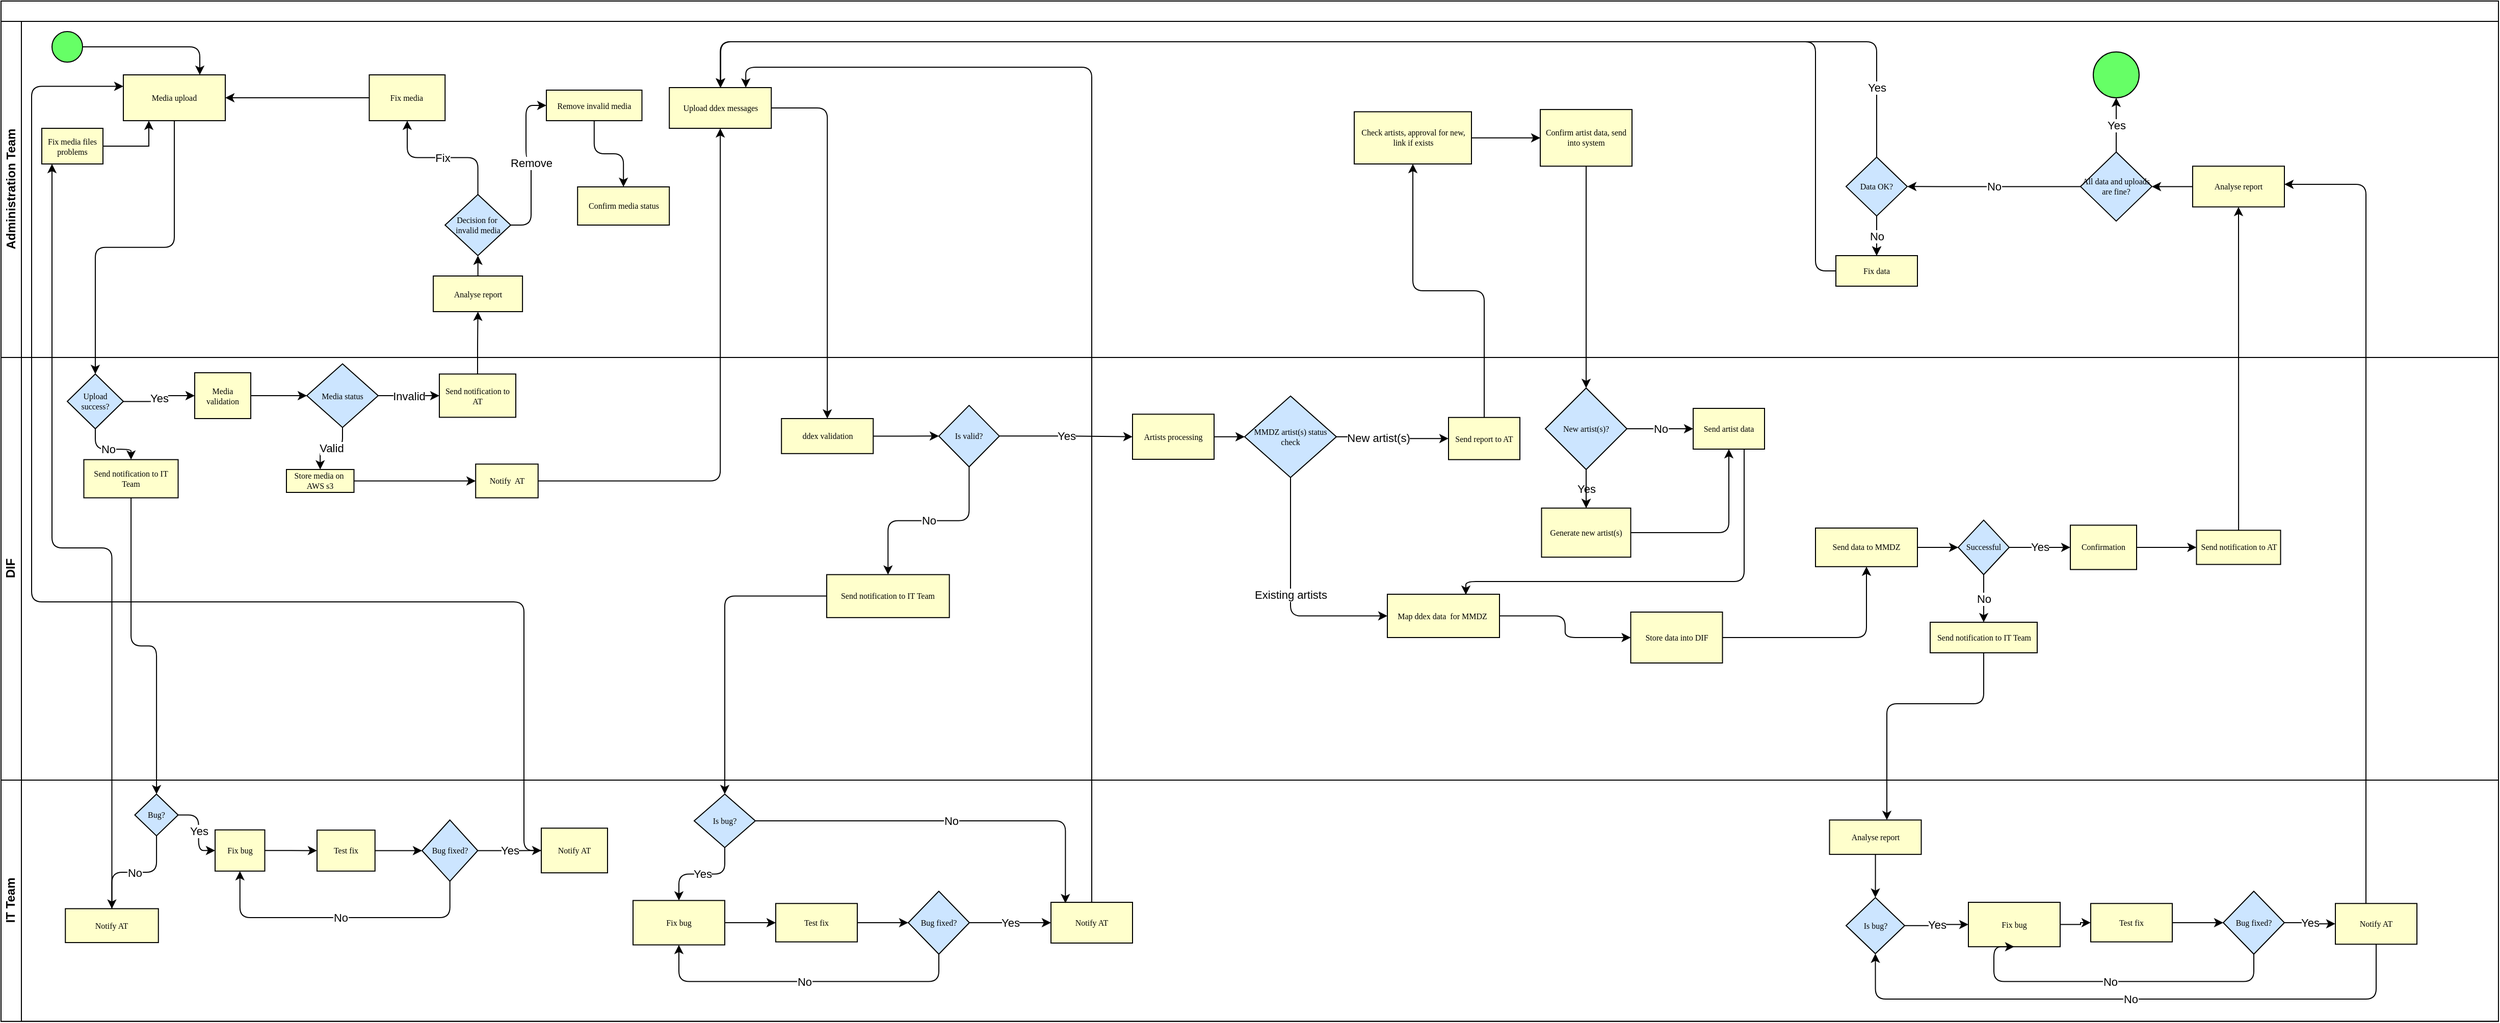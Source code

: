 <mxfile version="16.6.4" type="github">
  <diagram name="Page-1" id="c7488fd3-1785-93aa-aadb-54a6760d102a">
    <mxGraphModel dx="2818" dy="1291" grid="1" gridSize="10" guides="1" tooltips="1" connect="1" arrows="1" fold="1" page="1" pageScale="1" pageWidth="1100" pageHeight="850" background="none" math="0" shadow="0">
      <root>
        <mxCell id="0" />
        <mxCell id="1" parent="0" />
        <mxCell id="2b4e8129b02d487f-1" value="" style="swimlane;html=1;childLayout=stackLayout;horizontal=1;startSize=20;horizontalStack=0;rounded=0;shadow=0;labelBackgroundColor=none;strokeWidth=1;fontFamily=Verdana;fontSize=8;align=center;" parent="1" vertex="1">
          <mxGeometry x="160" y="70" width="2450" height="1001.88" as="geometry" />
        </mxCell>
        <mxCell id="RD1c6bpZKIXP-rnLT6YF-25" value="" style="edgeStyle=orthogonalEdgeStyle;rounded=1;orthogonalLoop=1;jettySize=auto;html=1;fillColor=#FFFFCC;" edge="1" parent="2b4e8129b02d487f-1" source="RD1c6bpZKIXP-rnLT6YF-22" target="RD1c6bpZKIXP-rnLT6YF-24">
          <mxGeometry relative="1" as="geometry" />
        </mxCell>
        <mxCell id="RD1c6bpZKIXP-rnLT6YF-27" value="" style="edgeStyle=orthogonalEdgeStyle;rounded=1;orthogonalLoop=1;jettySize=auto;html=1;fillColor=#FFFFCC;" edge="1" parent="2b4e8129b02d487f-1" source="RD1c6bpZKIXP-rnLT6YF-24" target="RD1c6bpZKIXP-rnLT6YF-26">
          <mxGeometry relative="1" as="geometry" />
        </mxCell>
        <mxCell id="RD1c6bpZKIXP-rnLT6YF-34" value="" style="edgeStyle=orthogonalEdgeStyle;rounded=1;orthogonalLoop=1;jettySize=auto;html=1;fillColor=#FFFFCC;" edge="1" parent="2b4e8129b02d487f-1" source="RD1c6bpZKIXP-rnLT6YF-2" target="RD1c6bpZKIXP-rnLT6YF-33">
          <mxGeometry relative="1" as="geometry" />
        </mxCell>
        <mxCell id="RD1c6bpZKIXP-rnLT6YF-54" value="" style="edgeStyle=orthogonalEdgeStyle;rounded=1;orthogonalLoop=1;jettySize=auto;html=1;fillColor=#FFFFCC;" edge="1" parent="2b4e8129b02d487f-1" source="RD1c6bpZKIXP-rnLT6YF-50" target="RD1c6bpZKIXP-rnLT6YF-53">
          <mxGeometry relative="1" as="geometry">
            <Array as="points">
              <mxPoint x="50" y="537" />
            </Array>
          </mxGeometry>
        </mxCell>
        <mxCell id="RD1c6bpZKIXP-rnLT6YF-58" style="edgeStyle=orthogonalEdgeStyle;rounded=1;orthogonalLoop=1;jettySize=auto;html=1;entryX=0;entryY=0.25;entryDx=0;entryDy=0;" edge="1" parent="2b4e8129b02d487f-1" source="RD1c6bpZKIXP-rnLT6YF-48" target="RD1c6bpZKIXP-rnLT6YF-2">
          <mxGeometry relative="1" as="geometry">
            <Array as="points">
              <mxPoint x="513" y="590" />
              <mxPoint x="30" y="590" />
              <mxPoint x="30" y="84" />
            </Array>
          </mxGeometry>
        </mxCell>
        <mxCell id="RD1c6bpZKIXP-rnLT6YF-78" style="edgeStyle=orthogonalEdgeStyle;rounded=1;orthogonalLoop=1;jettySize=auto;html=1;entryX=0.75;entryY=0;entryDx=0;entryDy=0;fillColor=#FFFFCC;" edge="1" parent="2b4e8129b02d487f-1" source="RD1c6bpZKIXP-rnLT6YF-74" target="RD1c6bpZKIXP-rnLT6YF-24">
          <mxGeometry relative="1" as="geometry">
            <Array as="points">
              <mxPoint x="1070" y="65" />
              <mxPoint x="731" y="65" />
            </Array>
          </mxGeometry>
        </mxCell>
        <mxCell id="RD1c6bpZKIXP-rnLT6YF-91" value="" style="edgeStyle=orthogonalEdgeStyle;rounded=1;orthogonalLoop=1;jettySize=auto;html=1;fillColor=#FFFFCC;" edge="1" parent="2b4e8129b02d487f-1" source="RD1c6bpZKIXP-rnLT6YF-86" target="RD1c6bpZKIXP-rnLT6YF-90">
          <mxGeometry relative="1" as="geometry" />
        </mxCell>
        <mxCell id="RD1c6bpZKIXP-rnLT6YF-99" value="" style="edgeStyle=orthogonalEdgeStyle;rounded=0;orthogonalLoop=1;jettySize=auto;html=1;fillColor=#FFFFCC;" edge="1" parent="2b4e8129b02d487f-1" source="RD1c6bpZKIXP-rnLT6YF-92" target="RD1c6bpZKIXP-rnLT6YF-98">
          <mxGeometry relative="1" as="geometry" />
        </mxCell>
        <mxCell id="RD1c6bpZKIXP-rnLT6YF-124" value="" style="edgeStyle=orthogonalEdgeStyle;rounded=1;orthogonalLoop=1;jettySize=auto;html=1;fillColor=#FFFFCC;" edge="1" parent="2b4e8129b02d487f-1" source="RD1c6bpZKIXP-rnLT6YF-121" target="RD1c6bpZKIXP-rnLT6YF-123">
          <mxGeometry relative="1" as="geometry">
            <Array as="points">
              <mxPoint x="1945" y="690" />
              <mxPoint x="1850" y="690" />
              <mxPoint x="1850" y="814" />
            </Array>
          </mxGeometry>
        </mxCell>
        <mxCell id="RD1c6bpZKIXP-rnLT6YF-67" value="" style="edgeStyle=orthogonalEdgeStyle;rounded=1;orthogonalLoop=1;jettySize=auto;html=1;fillColor=#FFFFCC;" edge="1" parent="2b4e8129b02d487f-1" source="RD1c6bpZKIXP-rnLT6YF-62" target="RD1c6bpZKIXP-rnLT6YF-66">
          <mxGeometry relative="1" as="geometry" />
        </mxCell>
        <mxCell id="RD1c6bpZKIXP-rnLT6YF-39" value="" style="edgeStyle=orthogonalEdgeStyle;rounded=1;orthogonalLoop=1;jettySize=auto;html=1;fillColor=#FFFFCC;" edge="1" parent="2b4e8129b02d487f-1" source="RD1c6bpZKIXP-rnLT6YF-36" target="RD1c6bpZKIXP-rnLT6YF-38">
          <mxGeometry relative="1" as="geometry" />
        </mxCell>
        <mxCell id="RD1c6bpZKIXP-rnLT6YF-140" value="" style="edgeStyle=orthogonalEdgeStyle;rounded=1;orthogonalLoop=1;jettySize=auto;html=1;fillColor=#FFFFCC;" edge="1" parent="2b4e8129b02d487f-1" source="RD1c6bpZKIXP-rnLT6YF-134" target="RD1c6bpZKIXP-rnLT6YF-139">
          <mxGeometry relative="1" as="geometry">
            <Array as="points">
              <mxPoint x="2320" y="180" />
            </Array>
          </mxGeometry>
        </mxCell>
        <mxCell id="RD1c6bpZKIXP-rnLT6YF-156" style="edgeStyle=orthogonalEdgeStyle;rounded=1;orthogonalLoop=1;jettySize=auto;html=1;entryX=0.5;entryY=1;entryDx=0;entryDy=0;fillColor=#FFFFCC;" edge="1" parent="2b4e8129b02d487f-1" source="RD1c6bpZKIXP-rnLT6YF-154" target="RD1c6bpZKIXP-rnLT6YF-139">
          <mxGeometry relative="1" as="geometry" />
        </mxCell>
        <mxCell id="2b4e8129b02d487f-2" value="Administration Team" style="swimlane;html=1;startSize=20;horizontal=0;rounded=0;" parent="2b4e8129b02d487f-1" vertex="1">
          <mxGeometry y="20" width="2450" height="330.0" as="geometry" />
        </mxCell>
        <mxCell id="RD1c6bpZKIXP-rnLT6YF-59" style="edgeStyle=orthogonalEdgeStyle;rounded=1;orthogonalLoop=1;jettySize=auto;html=1;entryX=0.75;entryY=0;entryDx=0;entryDy=0;fillColor=#FFFFCC;" edge="1" parent="2b4e8129b02d487f-2" source="2b4e8129b02d487f-5" target="RD1c6bpZKIXP-rnLT6YF-2">
          <mxGeometry relative="1" as="geometry" />
        </mxCell>
        <mxCell id="2b4e8129b02d487f-5" value="" style="ellipse;whiteSpace=wrap;html=1;rounded=0;shadow=0;labelBackgroundColor=none;strokeWidth=1;fontFamily=Verdana;fontSize=8;align=center;fillColor=#66FF66;" parent="2b4e8129b02d487f-2" vertex="1">
          <mxGeometry x="50" y="10" width="30" height="30" as="geometry" />
        </mxCell>
        <mxCell id="RD1c6bpZKIXP-rnLT6YF-2" value="Media upload" style="whiteSpace=wrap;html=1;fontSize=8;fontFamily=Verdana;rounded=0;shadow=0;labelBackgroundColor=none;strokeWidth=1;fillColor=#FFFFCC;" vertex="1" parent="2b4e8129b02d487f-2">
          <mxGeometry x="120" y="52.5" width="100" height="45" as="geometry" />
        </mxCell>
        <mxCell id="RD1c6bpZKIXP-rnLT6YF-17" style="edgeStyle=orthogonalEdgeStyle;rounded=0;orthogonalLoop=1;jettySize=auto;html=1;entryX=1;entryY=0.5;entryDx=0;entryDy=0;fillColor=#FFFFCC;" edge="1" parent="2b4e8129b02d487f-2" source="RD1c6bpZKIXP-rnLT6YF-15" target="RD1c6bpZKIXP-rnLT6YF-2">
          <mxGeometry relative="1" as="geometry" />
        </mxCell>
        <mxCell id="RD1c6bpZKIXP-rnLT6YF-15" value="Fix media" style="whiteSpace=wrap;html=1;fontSize=8;fontFamily=Verdana;rounded=0;shadow=0;labelBackgroundColor=none;strokeWidth=1;fillColor=#FFFFCC;" vertex="1" parent="2b4e8129b02d487f-2">
          <mxGeometry x="361.25" y="52.5" width="74.37" height="45" as="geometry" />
        </mxCell>
        <mxCell id="RD1c6bpZKIXP-rnLT6YF-168" value="" style="edgeStyle=orthogonalEdgeStyle;orthogonalLoop=1;jettySize=auto;html=1;fillColor=#FFFFCC;" edge="1" parent="2b4e8129b02d487f-2" source="RD1c6bpZKIXP-rnLT6YF-18" target="RD1c6bpZKIXP-rnLT6YF-167">
          <mxGeometry relative="1" as="geometry" />
        </mxCell>
        <mxCell id="RD1c6bpZKIXP-rnLT6YF-18" value="Remove invalid media" style="whiteSpace=wrap;html=1;fontSize=8;fontFamily=Verdana;rounded=0;shadow=0;labelBackgroundColor=none;strokeWidth=1;fillColor=#FFFFCC;" vertex="1" parent="2b4e8129b02d487f-2">
          <mxGeometry x="535" y="67.5" width="93.75" height="30" as="geometry" />
        </mxCell>
        <mxCell id="RD1c6bpZKIXP-rnLT6YF-24" value="Upload ddex messages" style="whiteSpace=wrap;html=1;fontSize=8;fontFamily=Verdana;rounded=0;shadow=0;labelBackgroundColor=none;strokeWidth=1;fillColor=#FFFFCC;" vertex="1" parent="2b4e8129b02d487f-2">
          <mxGeometry x="655.62" y="65" width="100.01" height="40" as="geometry" />
        </mxCell>
        <mxCell id="RD1c6bpZKIXP-rnLT6YF-55" style="edgeStyle=orthogonalEdgeStyle;rounded=0;orthogonalLoop=1;jettySize=auto;html=1;entryX=0.25;entryY=1;entryDx=0;entryDy=0;fillColor=#FFFFCC;" edge="1" parent="2b4e8129b02d487f-2" source="RD1c6bpZKIXP-rnLT6YF-53" target="RD1c6bpZKIXP-rnLT6YF-2">
          <mxGeometry relative="1" as="geometry" />
        </mxCell>
        <mxCell id="RD1c6bpZKIXP-rnLT6YF-53" value="Fix media files problems" style="whiteSpace=wrap;html=1;fontSize=8;fontFamily=Verdana;rounded=0;shadow=0;labelBackgroundColor=none;strokeWidth=1;fillColor=#FFFFCC;" vertex="1" parent="2b4e8129b02d487f-2">
          <mxGeometry x="40" y="105" width="60.01" height="35" as="geometry" />
        </mxCell>
        <mxCell id="RD1c6bpZKIXP-rnLT6YF-90" value="Check artists, approval for new, link if exists" style="whiteSpace=wrap;html=1;fontSize=8;fontFamily=Verdana;rounded=0;shadow=0;labelBackgroundColor=none;strokeWidth=1;fillColor=#FFFFCC;" vertex="1" parent="2b4e8129b02d487f-2">
          <mxGeometry x="1327.5" y="88.74" width="115" height="51.26" as="geometry" />
        </mxCell>
        <mxCell id="RD1c6bpZKIXP-rnLT6YF-92" value="Confirm artist data, send into system" style="whiteSpace=wrap;html=1;fontSize=8;fontFamily=Verdana;rounded=0;shadow=0;labelBackgroundColor=none;strokeWidth=1;fillColor=#FFFFCC;" vertex="1" parent="2b4e8129b02d487f-2">
          <mxGeometry x="1510" y="86.55" width="90" height="55.63" as="geometry" />
        </mxCell>
        <mxCell id="RD1c6bpZKIXP-rnLT6YF-93" value="" style="edgeStyle=orthogonalEdgeStyle;rounded=0;orthogonalLoop=1;jettySize=auto;html=1;fillColor=#FFFFCC;" edge="1" parent="2b4e8129b02d487f-2" source="RD1c6bpZKIXP-rnLT6YF-90" target="RD1c6bpZKIXP-rnLT6YF-92">
          <mxGeometry relative="1" as="geometry" />
        </mxCell>
        <mxCell id="RD1c6bpZKIXP-rnLT6YF-150" value="" style="edgeStyle=orthogonalEdgeStyle;rounded=0;orthogonalLoop=1;jettySize=auto;html=1;fillColor=#FFFFCC;" edge="1" parent="2b4e8129b02d487f-2" source="RD1c6bpZKIXP-rnLT6YF-139" target="RD1c6bpZKIXP-rnLT6YF-149">
          <mxGeometry relative="1" as="geometry" />
        </mxCell>
        <mxCell id="RD1c6bpZKIXP-rnLT6YF-139" value="Analyse report" style="whiteSpace=wrap;html=1;fontSize=8;fontFamily=Verdana;rounded=0;shadow=0;labelBackgroundColor=none;strokeWidth=1;fillColor=#FFFFCC;" vertex="1" parent="2b4e8129b02d487f-2">
          <mxGeometry x="2150" y="142.18" width="90" height="40" as="geometry" />
        </mxCell>
        <mxCell id="RD1c6bpZKIXP-rnLT6YF-144" value="" style="edgeStyle=orthogonalEdgeStyle;rounded=0;orthogonalLoop=1;jettySize=auto;html=1;fillColor=#FFFFCC;" edge="1" parent="2b4e8129b02d487f-2" source="RD1c6bpZKIXP-rnLT6YF-141" target="RD1c6bpZKIXP-rnLT6YF-143">
          <mxGeometry relative="1" as="geometry" />
        </mxCell>
        <mxCell id="RD1c6bpZKIXP-rnLT6YF-145" value="No" style="edgeStyle=orthogonalEdgeStyle;rounded=0;orthogonalLoop=1;jettySize=auto;html=1;fillColor=#FFFFCC;" edge="1" parent="2b4e8129b02d487f-2" source="RD1c6bpZKIXP-rnLT6YF-141" target="RD1c6bpZKIXP-rnLT6YF-143">
          <mxGeometry relative="1" as="geometry" />
        </mxCell>
        <mxCell id="RD1c6bpZKIXP-rnLT6YF-146" style="edgeStyle=orthogonalEdgeStyle;rounded=1;orthogonalLoop=1;jettySize=auto;html=1;entryX=0.5;entryY=0;entryDx=0;entryDy=0;" edge="1" parent="2b4e8129b02d487f-2" source="RD1c6bpZKIXP-rnLT6YF-141" target="RD1c6bpZKIXP-rnLT6YF-24">
          <mxGeometry relative="1" as="geometry">
            <Array as="points">
              <mxPoint x="1840" y="20" />
              <mxPoint x="706" y="20" />
            </Array>
          </mxGeometry>
        </mxCell>
        <mxCell id="RD1c6bpZKIXP-rnLT6YF-147" value="Yes" style="edgeLabel;html=1;align=center;verticalAlign=middle;resizable=0;points=[];rounded=0;fillColor=#FFFFCC;" vertex="1" connectable="0" parent="RD1c6bpZKIXP-rnLT6YF-146">
          <mxGeometry x="-0.893" relative="1" as="geometry">
            <mxPoint as="offset" />
          </mxGeometry>
        </mxCell>
        <mxCell id="RD1c6bpZKIXP-rnLT6YF-141" value="Data OK?" style="rhombus;whiteSpace=wrap;html=1;fontSize=8;fontFamily=Verdana;rounded=0;shadow=0;labelBackgroundColor=none;strokeWidth=1;fillColor=#CCE5FF;" vertex="1" parent="2b4e8129b02d487f-2">
          <mxGeometry x="1810" y="133.27" width="60" height="57.82" as="geometry" />
        </mxCell>
        <mxCell id="RD1c6bpZKIXP-rnLT6YF-148" style="edgeStyle=orthogonalEdgeStyle;rounded=1;orthogonalLoop=1;jettySize=auto;html=1;" edge="1" parent="2b4e8129b02d487f-2" source="RD1c6bpZKIXP-rnLT6YF-143" target="RD1c6bpZKIXP-rnLT6YF-24">
          <mxGeometry relative="1" as="geometry">
            <Array as="points">
              <mxPoint x="1780" y="245" />
              <mxPoint x="1780" y="20" />
              <mxPoint x="706" y="20" />
            </Array>
          </mxGeometry>
        </mxCell>
        <mxCell id="RD1c6bpZKIXP-rnLT6YF-143" value="Fix data" style="whiteSpace=wrap;html=1;fontSize=8;fontFamily=Verdana;rounded=0;shadow=0;labelBackgroundColor=none;strokeWidth=1;fillColor=#FFFFCC;" vertex="1" parent="2b4e8129b02d487f-2">
          <mxGeometry x="1800" y="230" width="80" height="30" as="geometry" />
        </mxCell>
        <mxCell id="RD1c6bpZKIXP-rnLT6YF-151" value="No" style="edgeStyle=orthogonalEdgeStyle;rounded=1;orthogonalLoop=1;jettySize=auto;html=1;entryX=1;entryY=0.5;entryDx=0;entryDy=0;fillColor=#FFFFCC;" edge="1" parent="2b4e8129b02d487f-2" source="RD1c6bpZKIXP-rnLT6YF-149" target="RD1c6bpZKIXP-rnLT6YF-141">
          <mxGeometry relative="1" as="geometry" />
        </mxCell>
        <mxCell id="RD1c6bpZKIXP-rnLT6YF-153" value="Yes" style="edgeStyle=orthogonalEdgeStyle;rounded=0;orthogonalLoop=1;jettySize=auto;html=1;fillColor=#FFFFCC;" edge="1" parent="2b4e8129b02d487f-2" source="RD1c6bpZKIXP-rnLT6YF-149" target="RD1c6bpZKIXP-rnLT6YF-152">
          <mxGeometry relative="1" as="geometry" />
        </mxCell>
        <mxCell id="RD1c6bpZKIXP-rnLT6YF-149" value="All data and uploads are fine?" style="rhombus;whiteSpace=wrap;html=1;fontSize=8;fontFamily=Verdana;rounded=0;shadow=0;labelBackgroundColor=none;strokeWidth=1;fillColor=#CCE5FF;" vertex="1" parent="2b4e8129b02d487f-2">
          <mxGeometry x="2040" y="128.27" width="70" height="67.82" as="geometry" />
        </mxCell>
        <mxCell id="RD1c6bpZKIXP-rnLT6YF-152" value="" style="ellipse;whiteSpace=wrap;html=1;fontSize=8;fontFamily=Verdana;rounded=0;shadow=0;labelBackgroundColor=none;strokeWidth=1;fillColor=#66FF66;" vertex="1" parent="2b4e8129b02d487f-2">
          <mxGeometry x="2052.5" y="30" width="45" height="45" as="geometry" />
        </mxCell>
        <mxCell id="RD1c6bpZKIXP-rnLT6YF-166" value="Remove" style="edgeStyle=orthogonalEdgeStyle;orthogonalLoop=1;jettySize=auto;html=1;entryX=0;entryY=0.5;entryDx=0;entryDy=0;fillColor=#FFFFCC;" edge="1" parent="2b4e8129b02d487f-2" source="RD1c6bpZKIXP-rnLT6YF-6" target="RD1c6bpZKIXP-rnLT6YF-18">
          <mxGeometry relative="1" as="geometry" />
        </mxCell>
        <mxCell id="RD1c6bpZKIXP-rnLT6YF-6" value="Decision for&amp;nbsp; invalid media" style="rhombus;whiteSpace=wrap;html=1;fontSize=8;fontFamily=Verdana;rounded=0;shadow=0;labelBackgroundColor=none;strokeWidth=1;fillColor=#CCE5FF;" vertex="1" parent="2b4e8129b02d487f-2">
          <mxGeometry x="435.62" y="170" width="64.38" height="60" as="geometry" />
        </mxCell>
        <mxCell id="RD1c6bpZKIXP-rnLT6YF-16" value="Fix" style="edgeStyle=orthogonalEdgeStyle;rounded=1;orthogonalLoop=1;jettySize=auto;html=1;fillColor=#FFFFCC;" edge="1" parent="2b4e8129b02d487f-2" source="RD1c6bpZKIXP-rnLT6YF-6" target="RD1c6bpZKIXP-rnLT6YF-15">
          <mxGeometry relative="1" as="geometry" />
        </mxCell>
        <mxCell id="RD1c6bpZKIXP-rnLT6YF-165" style="edgeStyle=orthogonalEdgeStyle;orthogonalLoop=1;jettySize=auto;html=1;entryX=0.5;entryY=1;entryDx=0;entryDy=0;fillColor=#FFFFCC;" edge="1" parent="2b4e8129b02d487f-2" source="RD1c6bpZKIXP-rnLT6YF-163" target="RD1c6bpZKIXP-rnLT6YF-6">
          <mxGeometry relative="1" as="geometry" />
        </mxCell>
        <mxCell id="RD1c6bpZKIXP-rnLT6YF-163" value="Analyse report" style="whiteSpace=wrap;html=1;fontSize=8;fontFamily=Verdana;fillColor=#FFFFCC;rounded=0;shadow=0;labelBackgroundColor=none;strokeWidth=1;" vertex="1" parent="2b4e8129b02d487f-2">
          <mxGeometry x="424.06" y="250" width="87.5" height="35" as="geometry" />
        </mxCell>
        <mxCell id="RD1c6bpZKIXP-rnLT6YF-167" value="Confirm media status" style="rounded=0;whiteSpace=wrap;html=1;fontSize=8;fontFamily=Verdana;fillColor=#FFFFCC;shadow=0;labelBackgroundColor=none;strokeWidth=1;" vertex="1" parent="2b4e8129b02d487f-2">
          <mxGeometry x="565.61" y="162.5" width="90.01" height="37.5" as="geometry" />
        </mxCell>
        <mxCell id="RD1c6bpZKIXP-rnLT6YF-164" value="" style="edgeStyle=orthogonalEdgeStyle;orthogonalLoop=1;jettySize=auto;html=1;fillColor=#FFFFCC;" edge="1" parent="2b4e8129b02d487f-1" source="RD1c6bpZKIXP-rnLT6YF-161" target="RD1c6bpZKIXP-rnLT6YF-163">
          <mxGeometry relative="1" as="geometry" />
        </mxCell>
        <mxCell id="2b4e8129b02d487f-3" value="DIF" style="swimlane;html=1;startSize=20;horizontal=0;rounded=0;swimlaneFillColor=none;" parent="2b4e8129b02d487f-1" vertex="1">
          <mxGeometry y="350.0" width="2450" height="415" as="geometry" />
        </mxCell>
        <mxCell id="RD1c6bpZKIXP-rnLT6YF-23" value="" style="edgeStyle=orthogonalEdgeStyle;rounded=0;orthogonalLoop=1;jettySize=auto;html=1;fillColor=#FFFFCC;" edge="1" parent="2b4e8129b02d487f-3" source="RD1c6bpZKIXP-rnLT6YF-20" target="RD1c6bpZKIXP-rnLT6YF-22">
          <mxGeometry relative="1" as="geometry" />
        </mxCell>
        <mxCell id="RD1c6bpZKIXP-rnLT6YF-20" value="Store media on&amp;nbsp; AWS s3" style="whiteSpace=wrap;html=1;fontSize=8;fontFamily=Verdana;rounded=0;shadow=0;labelBackgroundColor=none;strokeWidth=1;fillColor=#FFFFCC;" vertex="1" parent="2b4e8129b02d487f-3">
          <mxGeometry x="280" y="110" width="66.25" height="22.5" as="geometry" />
        </mxCell>
        <mxCell id="RD1c6bpZKIXP-rnLT6YF-22" value="Notify&amp;nbsp; AT" style="whiteSpace=wrap;html=1;fontSize=8;fontFamily=Verdana;rounded=0;shadow=0;labelBackgroundColor=none;strokeWidth=1;fillColor=#FFFFCC;" vertex="1" parent="2b4e8129b02d487f-3">
          <mxGeometry x="465.62" y="104.69" width="61.25" height="33.12" as="geometry" />
        </mxCell>
        <mxCell id="RD1c6bpZKIXP-rnLT6YF-26" value="ddex validation" style="whiteSpace=wrap;html=1;fontSize=8;fontFamily=Verdana;rounded=0;shadow=0;labelBackgroundColor=none;strokeWidth=1;fillColor=#FFFFCC;" vertex="1" parent="2b4e8129b02d487f-3">
          <mxGeometry x="765.62" y="60" width="90.01" height="34.38" as="geometry" />
        </mxCell>
        <mxCell id="RD1c6bpZKIXP-rnLT6YF-35" value="Yes" style="edgeStyle=orthogonalEdgeStyle;rounded=1;orthogonalLoop=1;jettySize=auto;html=1;fillColor=#FFFFCC;" edge="1" parent="2b4e8129b02d487f-3" source="RD1c6bpZKIXP-rnLT6YF-33" target="RD1c6bpZKIXP-rnLT6YF-4">
          <mxGeometry relative="1" as="geometry" />
        </mxCell>
        <mxCell id="RD1c6bpZKIXP-rnLT6YF-33" value="Upload success?" style="rhombus;whiteSpace=wrap;html=1;fontSize=8;fontFamily=Verdana;rounded=0;shadow=0;labelBackgroundColor=none;strokeWidth=1;fillColor=#CCE5FF;" vertex="1" parent="2b4e8129b02d487f-3">
          <mxGeometry x="65" y="16.25" width="55" height="53.75" as="geometry" />
        </mxCell>
        <mxCell id="RD1c6bpZKIXP-rnLT6YF-159" value="" style="edgeStyle=orthogonalEdgeStyle;orthogonalLoop=1;jettySize=auto;html=1;fillColor=#FFFFCC;" edge="1" parent="2b4e8129b02d487f-3" source="RD1c6bpZKIXP-rnLT6YF-4" target="RD1c6bpZKIXP-rnLT6YF-158">
          <mxGeometry relative="1" as="geometry" />
        </mxCell>
        <mxCell id="RD1c6bpZKIXP-rnLT6YF-4" value="Media validation" style="whiteSpace=wrap;html=1;fontSize=8;fontFamily=Verdana;rounded=0;shadow=0;labelBackgroundColor=none;strokeWidth=1;fillColor=#FFFFCC;" vertex="1" parent="2b4e8129b02d487f-3">
          <mxGeometry x="190" y="15" width="55" height="45" as="geometry" />
        </mxCell>
        <mxCell id="RD1c6bpZKIXP-rnLT6YF-36" value="Send notification to IT Team" style="whiteSpace=wrap;html=1;fontSize=8;fontFamily=Verdana;rounded=0;shadow=0;labelBackgroundColor=none;strokeWidth=1;fillColor=#FFFFCC;" vertex="1" parent="2b4e8129b02d487f-3">
          <mxGeometry x="81.25" y="100.31" width="92.5" height="37.5" as="geometry" />
        </mxCell>
        <mxCell id="RD1c6bpZKIXP-rnLT6YF-37" value="No" style="edgeStyle=orthogonalEdgeStyle;rounded=1;orthogonalLoop=1;jettySize=auto;html=1;fillColor=#FFFFCC;" edge="1" parent="2b4e8129b02d487f-3" source="RD1c6bpZKIXP-rnLT6YF-33" target="RD1c6bpZKIXP-rnLT6YF-36">
          <mxGeometry relative="1" as="geometry" />
        </mxCell>
        <mxCell id="RD1c6bpZKIXP-rnLT6YF-63" value="No" style="edgeStyle=orthogonalEdgeStyle;rounded=1;orthogonalLoop=1;jettySize=auto;html=1;fillColor=#FFFFCC;" edge="1" parent="2b4e8129b02d487f-3" source="RD1c6bpZKIXP-rnLT6YF-60" target="RD1c6bpZKIXP-rnLT6YF-62">
          <mxGeometry relative="1" as="geometry" />
        </mxCell>
        <mxCell id="RD1c6bpZKIXP-rnLT6YF-81" value="Yes" style="edgeStyle=orthogonalEdgeStyle;rounded=0;orthogonalLoop=1;jettySize=auto;html=1;fillColor=#FFFFCC;" edge="1" parent="2b4e8129b02d487f-3" source="RD1c6bpZKIXP-rnLT6YF-60" target="RD1c6bpZKIXP-rnLT6YF-80">
          <mxGeometry relative="1" as="geometry" />
        </mxCell>
        <mxCell id="RD1c6bpZKIXP-rnLT6YF-60" value="Is valid?" style="rhombus;whiteSpace=wrap;html=1;fontSize=8;fontFamily=Verdana;rounded=0;shadow=0;labelBackgroundColor=none;strokeWidth=1;fillColor=#CCE5FF;" vertex="1" parent="2b4e8129b02d487f-3">
          <mxGeometry x="920" y="47.04" width="59.37" height="60.31" as="geometry" />
        </mxCell>
        <mxCell id="RD1c6bpZKIXP-rnLT6YF-61" value="" style="edgeStyle=orthogonalEdgeStyle;rounded=0;orthogonalLoop=1;jettySize=auto;html=1;fillColor=#FFFFCC;" edge="1" parent="2b4e8129b02d487f-3" source="RD1c6bpZKIXP-rnLT6YF-26" target="RD1c6bpZKIXP-rnLT6YF-60">
          <mxGeometry relative="1" as="geometry" />
        </mxCell>
        <mxCell id="RD1c6bpZKIXP-rnLT6YF-62" value="Send notification to IT Team" style="whiteSpace=wrap;html=1;fontSize=8;fontFamily=Verdana;rounded=0;shadow=0;labelBackgroundColor=none;strokeWidth=1;fillColor=#FFFFCC;" vertex="1" parent="2b4e8129b02d487f-3">
          <mxGeometry x="810" y="213.23" width="120.32" height="42.19" as="geometry" />
        </mxCell>
        <mxCell id="RD1c6bpZKIXP-rnLT6YF-80" value="Artists processing" style="whiteSpace=wrap;html=1;fontSize=8;fontFamily=Verdana;rounded=0;shadow=0;labelBackgroundColor=none;strokeWidth=1;fillColor=#FFFFCC;" vertex="1" parent="2b4e8129b02d487f-3">
          <mxGeometry x="1110" y="55.71" width="80" height="44.29" as="geometry" />
        </mxCell>
        <mxCell id="RD1c6bpZKIXP-rnLT6YF-87" value="" style="edgeStyle=orthogonalEdgeStyle;rounded=1;orthogonalLoop=1;jettySize=auto;html=1;fillColor=#FFFFCC;" edge="1" parent="2b4e8129b02d487f-3" source="RD1c6bpZKIXP-rnLT6YF-84" target="RD1c6bpZKIXP-rnLT6YF-86">
          <mxGeometry relative="1" as="geometry" />
        </mxCell>
        <mxCell id="RD1c6bpZKIXP-rnLT6YF-172" value="New artist(s)" style="edgeLabel;html=1;align=center;verticalAlign=middle;resizable=0;points=[];" vertex="1" connectable="0" parent="RD1c6bpZKIXP-rnLT6YF-87">
          <mxGeometry x="-0.267" y="-1" relative="1" as="geometry">
            <mxPoint as="offset" />
          </mxGeometry>
        </mxCell>
        <mxCell id="RD1c6bpZKIXP-rnLT6YF-174" value="Existing artists" style="edgeStyle=orthogonalEdgeStyle;rounded=1;orthogonalLoop=1;jettySize=auto;html=1;entryX=0;entryY=0.5;entryDx=0;entryDy=0;fillColor=#FFFFCC;" edge="1" parent="2b4e8129b02d487f-3" source="RD1c6bpZKIXP-rnLT6YF-84" target="RD1c6bpZKIXP-rnLT6YF-107">
          <mxGeometry relative="1" as="geometry">
            <Array as="points">
              <mxPoint x="1265" y="254" />
            </Array>
          </mxGeometry>
        </mxCell>
        <mxCell id="RD1c6bpZKIXP-rnLT6YF-84" value="MMDZ artist(s) status check" style="rhombus;whiteSpace=wrap;html=1;fontSize=8;fontFamily=Verdana;rounded=0;shadow=0;labelBackgroundColor=none;strokeWidth=1;fillColor=#CCE5FF;" vertex="1" parent="2b4e8129b02d487f-3">
          <mxGeometry x="1220" y="37.86" width="90" height="80" as="geometry" />
        </mxCell>
        <mxCell id="RD1c6bpZKIXP-rnLT6YF-85" value="" style="edgeStyle=orthogonalEdgeStyle;rounded=0;orthogonalLoop=1;jettySize=auto;html=1;fillColor=#FFFFCC;" edge="1" parent="2b4e8129b02d487f-3" source="RD1c6bpZKIXP-rnLT6YF-80" target="RD1c6bpZKIXP-rnLT6YF-84">
          <mxGeometry relative="1" as="geometry" />
        </mxCell>
        <mxCell id="RD1c6bpZKIXP-rnLT6YF-86" value="Send report to AT" style="whiteSpace=wrap;html=1;fontSize=8;fontFamily=Verdana;rounded=0;shadow=0;labelBackgroundColor=none;strokeWidth=1;fillColor=#FFFFCC;" vertex="1" parent="2b4e8129b02d487f-3">
          <mxGeometry x="1420" y="58.9" width="70" height="41.41" as="geometry" />
        </mxCell>
        <mxCell id="RD1c6bpZKIXP-rnLT6YF-102" value="Yes" style="edgeStyle=orthogonalEdgeStyle;rounded=0;orthogonalLoop=1;jettySize=auto;html=1;fillColor=#FFFFCC;" edge="1" parent="2b4e8129b02d487f-3" source="RD1c6bpZKIXP-rnLT6YF-98" target="RD1c6bpZKIXP-rnLT6YF-100">
          <mxGeometry relative="1" as="geometry" />
        </mxCell>
        <mxCell id="RD1c6bpZKIXP-rnLT6YF-106" value="No" style="edgeStyle=orthogonalEdgeStyle;rounded=0;orthogonalLoop=1;jettySize=auto;html=1;fillColor=#FFFFCC;" edge="1" parent="2b4e8129b02d487f-3" source="RD1c6bpZKIXP-rnLT6YF-98" target="RD1c6bpZKIXP-rnLT6YF-105">
          <mxGeometry relative="1" as="geometry" />
        </mxCell>
        <mxCell id="RD1c6bpZKIXP-rnLT6YF-98" value="New artist(s)?" style="rhombus;whiteSpace=wrap;html=1;fontSize=8;fontFamily=Verdana;rounded=0;shadow=0;labelBackgroundColor=none;strokeWidth=1;fillColor=#CCE5FF;" vertex="1" parent="2b4e8129b02d487f-3">
          <mxGeometry x="1515" y="30" width="80" height="80" as="geometry" />
        </mxCell>
        <mxCell id="RD1c6bpZKIXP-rnLT6YF-109" style="edgeStyle=orthogonalEdgeStyle;rounded=1;orthogonalLoop=1;jettySize=auto;html=1;fillColor=#FFFFCC;" edge="1" parent="2b4e8129b02d487f-3" source="RD1c6bpZKIXP-rnLT6YF-100" target="RD1c6bpZKIXP-rnLT6YF-105">
          <mxGeometry relative="1" as="geometry" />
        </mxCell>
        <mxCell id="RD1c6bpZKIXP-rnLT6YF-100" value="Generate new artist(s)" style="whiteSpace=wrap;html=1;fontSize=8;fontFamily=Verdana;rounded=0;shadow=0;labelBackgroundColor=none;strokeWidth=1;fillColor=#FFFFCC;" vertex="1" parent="2b4e8129b02d487f-3">
          <mxGeometry x="1511.25" y="147.9" width="87.5" height="48.2" as="geometry" />
        </mxCell>
        <mxCell id="RD1c6bpZKIXP-rnLT6YF-101" value="" style="edgeStyle=orthogonalEdgeStyle;rounded=0;orthogonalLoop=1;jettySize=auto;html=1;fillColor=#FFFFCC;" edge="1" parent="2b4e8129b02d487f-3" source="RD1c6bpZKIXP-rnLT6YF-98" target="RD1c6bpZKIXP-rnLT6YF-100">
          <mxGeometry relative="1" as="geometry" />
        </mxCell>
        <mxCell id="RD1c6bpZKIXP-rnLT6YF-110" style="edgeStyle=orthogonalEdgeStyle;rounded=1;orthogonalLoop=1;jettySize=auto;html=1;entryX=0.7;entryY=0.012;entryDx=0;entryDy=0;entryPerimeter=0;fillColor=#FFFFCC;" edge="1" parent="2b4e8129b02d487f-3" source="RD1c6bpZKIXP-rnLT6YF-105" target="RD1c6bpZKIXP-rnLT6YF-107">
          <mxGeometry relative="1" as="geometry">
            <Array as="points">
              <mxPoint x="1710" y="220" />
              <mxPoint x="1437" y="220" />
            </Array>
          </mxGeometry>
        </mxCell>
        <mxCell id="RD1c6bpZKIXP-rnLT6YF-105" value="Send artist data" style="whiteSpace=wrap;html=1;fontSize=8;fontFamily=Verdana;rounded=0;shadow=0;labelBackgroundColor=none;strokeWidth=1;fillColor=#FFFFCC;" vertex="1" parent="2b4e8129b02d487f-3">
          <mxGeometry x="1660" y="50" width="70" height="40" as="geometry" />
        </mxCell>
        <mxCell id="RD1c6bpZKIXP-rnLT6YF-112" value="" style="edgeStyle=orthogonalEdgeStyle;rounded=1;orthogonalLoop=1;jettySize=auto;html=1;fillColor=#FFFFCC;" edge="1" parent="2b4e8129b02d487f-3" source="RD1c6bpZKIXP-rnLT6YF-107" target="RD1c6bpZKIXP-rnLT6YF-111">
          <mxGeometry relative="1" as="geometry" />
        </mxCell>
        <mxCell id="RD1c6bpZKIXP-rnLT6YF-107" value="Map ddex data&amp;nbsp; for MMDZ&amp;nbsp;" style="rounded=0;whiteSpace=wrap;html=1;fontSize=8;fontFamily=Verdana;shadow=0;labelBackgroundColor=none;strokeWidth=1;fillColor=#FFFFCC;" vertex="1" parent="2b4e8129b02d487f-3">
          <mxGeometry x="1360" y="232.5" width="110" height="42.5" as="geometry" />
        </mxCell>
        <mxCell id="RD1c6bpZKIXP-rnLT6YF-114" value="" style="edgeStyle=orthogonalEdgeStyle;rounded=1;orthogonalLoop=1;jettySize=auto;html=1;fillColor=#FFFFCC;" edge="1" parent="2b4e8129b02d487f-3" source="RD1c6bpZKIXP-rnLT6YF-111" target="RD1c6bpZKIXP-rnLT6YF-113">
          <mxGeometry relative="1" as="geometry" />
        </mxCell>
        <mxCell id="RD1c6bpZKIXP-rnLT6YF-111" value="Store data into DIF" style="whiteSpace=wrap;html=1;fontSize=8;fontFamily=Verdana;rounded=0;shadow=0;labelBackgroundColor=none;strokeWidth=1;fillColor=#FFFFCC;" vertex="1" parent="2b4e8129b02d487f-3">
          <mxGeometry x="1598.75" y="250.01" width="90" height="49.99" as="geometry" />
        </mxCell>
        <mxCell id="RD1c6bpZKIXP-rnLT6YF-118" value="" style="edgeStyle=orthogonalEdgeStyle;rounded=0;orthogonalLoop=1;jettySize=auto;html=1;fillColor=#FFFFCC;" edge="1" parent="2b4e8129b02d487f-3" source="RD1c6bpZKIXP-rnLT6YF-113" target="RD1c6bpZKIXP-rnLT6YF-117">
          <mxGeometry relative="1" as="geometry" />
        </mxCell>
        <mxCell id="RD1c6bpZKIXP-rnLT6YF-113" value="Send data to MMDZ" style="whiteSpace=wrap;html=1;fontSize=8;fontFamily=Verdana;rounded=0;shadow=0;labelBackgroundColor=none;strokeWidth=1;fillColor=#FFFFCC;" vertex="1" parent="2b4e8129b02d487f-3">
          <mxGeometry x="1780" y="167.5" width="100" height="37.9" as="geometry" />
        </mxCell>
        <mxCell id="RD1c6bpZKIXP-rnLT6YF-120" value="Yes" style="edgeStyle=orthogonalEdgeStyle;rounded=0;orthogonalLoop=1;jettySize=auto;html=1;fillColor=#FFFFCC;" edge="1" parent="2b4e8129b02d487f-3" source="RD1c6bpZKIXP-rnLT6YF-117" target="RD1c6bpZKIXP-rnLT6YF-119">
          <mxGeometry relative="1" as="geometry" />
        </mxCell>
        <mxCell id="RD1c6bpZKIXP-rnLT6YF-122" value="No" style="edgeStyle=orthogonalEdgeStyle;rounded=0;orthogonalLoop=1;jettySize=auto;html=1;fillColor=#FFFFCC;" edge="1" parent="2b4e8129b02d487f-3" source="RD1c6bpZKIXP-rnLT6YF-117" target="RD1c6bpZKIXP-rnLT6YF-121">
          <mxGeometry relative="1" as="geometry" />
        </mxCell>
        <mxCell id="RD1c6bpZKIXP-rnLT6YF-117" value="Successful" style="rhombus;whiteSpace=wrap;html=1;fontSize=8;fontFamily=Verdana;rounded=0;shadow=0;labelBackgroundColor=none;strokeWidth=1;fillColor=#CCE5FF;" vertex="1" parent="2b4e8129b02d487f-3">
          <mxGeometry x="1920" y="159.68" width="50" height="53.55" as="geometry" />
        </mxCell>
        <mxCell id="RD1c6bpZKIXP-rnLT6YF-119" value="Confirmation" style="whiteSpace=wrap;html=1;fontSize=8;fontFamily=Verdana;rounded=0;shadow=0;labelBackgroundColor=none;strokeWidth=1;fillColor=#FFFFCC;" vertex="1" parent="2b4e8129b02d487f-3">
          <mxGeometry x="2030" y="164.68" width="65" height="43.55" as="geometry" />
        </mxCell>
        <mxCell id="RD1c6bpZKIXP-rnLT6YF-121" value="Send notification to IT Team" style="rounded=0;whiteSpace=wrap;html=1;fontSize=8;fontFamily=Verdana;shadow=0;labelBackgroundColor=none;strokeWidth=1;fillColor=#FFFFCC;" vertex="1" parent="2b4e8129b02d487f-3">
          <mxGeometry x="1892.5" y="260" width="105" height="30" as="geometry" />
        </mxCell>
        <mxCell id="RD1c6bpZKIXP-rnLT6YF-154" value="Send notification to AT" style="whiteSpace=wrap;html=1;fontSize=8;fontFamily=Verdana;rounded=0;shadow=0;labelBackgroundColor=none;strokeWidth=1;fillColor=#FFFFCC;" vertex="1" parent="2b4e8129b02d487f-3">
          <mxGeometry x="2153.75" y="169.69" width="82.5" height="33.54" as="geometry" />
        </mxCell>
        <mxCell id="RD1c6bpZKIXP-rnLT6YF-155" value="" style="edgeStyle=orthogonalEdgeStyle;rounded=0;orthogonalLoop=1;jettySize=auto;html=1;fillColor=#FFFFCC;" edge="1" parent="2b4e8129b02d487f-3" source="RD1c6bpZKIXP-rnLT6YF-119" target="RD1c6bpZKIXP-rnLT6YF-154">
          <mxGeometry relative="1" as="geometry" />
        </mxCell>
        <mxCell id="RD1c6bpZKIXP-rnLT6YF-160" value="Valid" style="edgeStyle=orthogonalEdgeStyle;orthogonalLoop=1;jettySize=auto;html=1;entryX=0.5;entryY=0;entryDx=0;entryDy=0;fillColor=#FFFFCC;" edge="1" parent="2b4e8129b02d487f-3" source="RD1c6bpZKIXP-rnLT6YF-158" target="RD1c6bpZKIXP-rnLT6YF-20">
          <mxGeometry relative="1" as="geometry" />
        </mxCell>
        <mxCell id="RD1c6bpZKIXP-rnLT6YF-158" value="Media status" style="rhombus;whiteSpace=wrap;html=1;fontSize=8;fontFamily=Verdana;fillColor=#CCE5FF;rounded=0;shadow=0;labelBackgroundColor=none;strokeWidth=1;" vertex="1" parent="2b4e8129b02d487f-3">
          <mxGeometry x="300" y="6.25" width="70" height="62.5" as="geometry" />
        </mxCell>
        <mxCell id="RD1c6bpZKIXP-rnLT6YF-161" value="Send notification to AT" style="whiteSpace=wrap;html=1;fontSize=8;fontFamily=Verdana;fillColor=#FFFFCC;rounded=0;shadow=0;labelBackgroundColor=none;strokeWidth=1;" vertex="1" parent="2b4e8129b02d487f-3">
          <mxGeometry x="430" y="16.25" width="75" height="42.5" as="geometry" />
        </mxCell>
        <mxCell id="RD1c6bpZKIXP-rnLT6YF-162" value="Invalid" style="edgeStyle=orthogonalEdgeStyle;orthogonalLoop=1;jettySize=auto;html=1;fillColor=#FFFFCC;" edge="1" parent="2b4e8129b02d487f-3" source="RD1c6bpZKIXP-rnLT6YF-158" target="RD1c6bpZKIXP-rnLT6YF-161">
          <mxGeometry relative="1" as="geometry" />
        </mxCell>
        <mxCell id="2b4e8129b02d487f-4" value="IT Team" style="swimlane;html=1;startSize=20;horizontal=0;rounded=0;" parent="2b4e8129b02d487f-1" vertex="1">
          <mxGeometry y="765" width="2450" height="236.88" as="geometry" />
        </mxCell>
        <mxCell id="RD1c6bpZKIXP-rnLT6YF-40" value="Fix bug" style="whiteSpace=wrap;html=1;fontSize=8;fontFamily=Verdana;rounded=0;shadow=0;labelBackgroundColor=none;strokeWidth=1;fillColor=#FFFFCC;" vertex="1" parent="2b4e8129b02d487f-4">
          <mxGeometry x="210" y="48.88" width="48.75" height="40.47" as="geometry" />
        </mxCell>
        <mxCell id="RD1c6bpZKIXP-rnLT6YF-44" value="Test fix" style="whiteSpace=wrap;html=1;fontSize=8;fontFamily=Verdana;rounded=0;shadow=0;labelBackgroundColor=none;strokeWidth=1;fillColor=#FFFFCC;" vertex="1" parent="2b4e8129b02d487f-4">
          <mxGeometry x="310" y="49.11" width="56.88" height="40.24" as="geometry" />
        </mxCell>
        <mxCell id="RD1c6bpZKIXP-rnLT6YF-45" value="" style="edgeStyle=orthogonalEdgeStyle;rounded=0;orthogonalLoop=1;jettySize=auto;html=1;fillColor=#FFFFCC;" edge="1" parent="2b4e8129b02d487f-4" source="RD1c6bpZKIXP-rnLT6YF-40" target="RD1c6bpZKIXP-rnLT6YF-44">
          <mxGeometry relative="1" as="geometry" />
        </mxCell>
        <mxCell id="RD1c6bpZKIXP-rnLT6YF-49" value="Yes" style="edgeStyle=orthogonalEdgeStyle;rounded=0;orthogonalLoop=1;jettySize=auto;html=1;fillColor=#FFFFCC;" edge="1" parent="2b4e8129b02d487f-4" source="RD1c6bpZKIXP-rnLT6YF-46" target="RD1c6bpZKIXP-rnLT6YF-48">
          <mxGeometry relative="1" as="geometry" />
        </mxCell>
        <mxCell id="RD1c6bpZKIXP-rnLT6YF-170" value="No" style="edgeStyle=orthogonalEdgeStyle;rounded=1;orthogonalLoop=1;jettySize=auto;html=1;entryX=0.5;entryY=1;entryDx=0;entryDy=0;fillColor=#FFFFCC;" edge="1" parent="2b4e8129b02d487f-4" source="RD1c6bpZKIXP-rnLT6YF-46" target="RD1c6bpZKIXP-rnLT6YF-40">
          <mxGeometry relative="1" as="geometry">
            <Array as="points">
              <mxPoint x="440" y="135" />
              <mxPoint x="234" y="135" />
            </Array>
          </mxGeometry>
        </mxCell>
        <mxCell id="RD1c6bpZKIXP-rnLT6YF-46" value="Bug fixed?" style="rhombus;whiteSpace=wrap;html=1;fontSize=8;fontFamily=Verdana;rounded=0;shadow=0;labelBackgroundColor=none;strokeWidth=1;fillColor=#CCE5FF;" vertex="1" parent="2b4e8129b02d487f-4">
          <mxGeometry x="413" y="39.17" width="54.68" height="60.12" as="geometry" />
        </mxCell>
        <mxCell id="RD1c6bpZKIXP-rnLT6YF-47" value="" style="edgeStyle=orthogonalEdgeStyle;rounded=0;orthogonalLoop=1;jettySize=auto;html=1;fillColor=#FFFFCC;" edge="1" parent="2b4e8129b02d487f-4" source="RD1c6bpZKIXP-rnLT6YF-44" target="RD1c6bpZKIXP-rnLT6YF-46">
          <mxGeometry relative="1" as="geometry" />
        </mxCell>
        <mxCell id="RD1c6bpZKIXP-rnLT6YF-48" value="Notify AT" style="whiteSpace=wrap;html=1;fontSize=8;fontFamily=Verdana;rounded=0;shadow=0;labelBackgroundColor=none;strokeWidth=1;fillColor=#FFFFCC;" vertex="1" parent="2b4e8129b02d487f-4">
          <mxGeometry x="530" y="47.18" width="64.98" height="43.87" as="geometry" />
        </mxCell>
        <mxCell id="RD1c6bpZKIXP-rnLT6YF-50" value="Notify AT" style="rounded=0;whiteSpace=wrap;html=1;fontSize=8;fontFamily=Verdana;shadow=0;labelBackgroundColor=none;strokeWidth=1;fillColor=#FFFFCC;" vertex="1" parent="2b4e8129b02d487f-4">
          <mxGeometry x="63.13" y="126.25" width="91.25" height="33.28" as="geometry" />
        </mxCell>
        <mxCell id="RD1c6bpZKIXP-rnLT6YF-71" value="" style="edgeStyle=orthogonalEdgeStyle;rounded=0;orthogonalLoop=1;jettySize=auto;html=1;fillColor=#FFFFCC;" edge="1" parent="2b4e8129b02d487f-4" source="RD1c6bpZKIXP-rnLT6YF-68" target="RD1c6bpZKIXP-rnLT6YF-70">
          <mxGeometry relative="1" as="geometry" />
        </mxCell>
        <mxCell id="RD1c6bpZKIXP-rnLT6YF-68" value="Fix bug" style="whiteSpace=wrap;html=1;fontSize=8;fontFamily=Verdana;rounded=0;shadow=0;labelBackgroundColor=none;strokeWidth=1;fillColor=#FFFFCC;" vertex="1" parent="2b4e8129b02d487f-4">
          <mxGeometry x="620" y="118.2" width="90" height="43.6" as="geometry" />
        </mxCell>
        <mxCell id="RD1c6bpZKIXP-rnLT6YF-73" value="" style="edgeStyle=orthogonalEdgeStyle;rounded=0;orthogonalLoop=1;jettySize=auto;html=1;fillColor=#FFFFCC;" edge="1" parent="2b4e8129b02d487f-4" source="RD1c6bpZKIXP-rnLT6YF-70" target="RD1c6bpZKIXP-rnLT6YF-72">
          <mxGeometry relative="1" as="geometry" />
        </mxCell>
        <mxCell id="RD1c6bpZKIXP-rnLT6YF-70" value="Test fix" style="whiteSpace=wrap;html=1;fontSize=8;fontFamily=Verdana;rounded=0;shadow=0;labelBackgroundColor=none;strokeWidth=1;fillColor=#FFFFCC;" vertex="1" parent="2b4e8129b02d487f-4">
          <mxGeometry x="760" y="121.15" width="80" height="37.7" as="geometry" />
        </mxCell>
        <mxCell id="RD1c6bpZKIXP-rnLT6YF-75" value="Yes" style="edgeStyle=orthogonalEdgeStyle;rounded=0;orthogonalLoop=1;jettySize=auto;html=1;fillColor=#FFFFCC;" edge="1" parent="2b4e8129b02d487f-4" source="RD1c6bpZKIXP-rnLT6YF-72" target="RD1c6bpZKIXP-rnLT6YF-74">
          <mxGeometry relative="1" as="geometry" />
        </mxCell>
        <mxCell id="RD1c6bpZKIXP-rnLT6YF-79" value="No" style="edgeStyle=orthogonalEdgeStyle;rounded=1;orthogonalLoop=1;jettySize=auto;html=1;entryX=0.5;entryY=1;entryDx=0;entryDy=0;fillColor=#FFFFCC;" edge="1" parent="2b4e8129b02d487f-4" source="RD1c6bpZKIXP-rnLT6YF-72" target="RD1c6bpZKIXP-rnLT6YF-68">
          <mxGeometry relative="1" as="geometry">
            <Array as="points">
              <mxPoint x="920" y="197.8" />
              <mxPoint x="665" y="197.8" />
            </Array>
          </mxGeometry>
        </mxCell>
        <mxCell id="RD1c6bpZKIXP-rnLT6YF-72" value="Bug fixed?" style="rhombus;whiteSpace=wrap;html=1;fontSize=8;fontFamily=Verdana;rounded=0;shadow=0;labelBackgroundColor=none;strokeWidth=1;fillColor=#CCE5FF;" vertex="1" parent="2b4e8129b02d487f-4">
          <mxGeometry x="890" y="109.1" width="60" height="61.8" as="geometry" />
        </mxCell>
        <mxCell id="RD1c6bpZKIXP-rnLT6YF-74" value="Notify AT" style="whiteSpace=wrap;html=1;fontSize=8;fontFamily=Verdana;rounded=0;shadow=0;labelBackgroundColor=none;strokeWidth=1;fillColor=#FFFFCC;" vertex="1" parent="2b4e8129b02d487f-4">
          <mxGeometry x="1030" y="120" width="80" height="40" as="geometry" />
        </mxCell>
        <mxCell id="RD1c6bpZKIXP-rnLT6YF-126" value="" style="edgeStyle=orthogonalEdgeStyle;rounded=0;orthogonalLoop=1;jettySize=auto;html=1;fillColor=#FFFFCC;" edge="1" parent="2b4e8129b02d487f-4" source="RD1c6bpZKIXP-rnLT6YF-123" target="RD1c6bpZKIXP-rnLT6YF-125">
          <mxGeometry relative="1" as="geometry" />
        </mxCell>
        <mxCell id="RD1c6bpZKIXP-rnLT6YF-123" value="Analyse report" style="whiteSpace=wrap;html=1;fontSize=8;fontFamily=Verdana;rounded=0;shadow=0;labelBackgroundColor=none;strokeWidth=1;fillColor=#FFFFCC;" vertex="1" parent="2b4e8129b02d487f-4">
          <mxGeometry x="1793.75" y="39.17" width="90" height="33.75" as="geometry" />
        </mxCell>
        <mxCell id="RD1c6bpZKIXP-rnLT6YF-135" value="Yes" style="edgeStyle=orthogonalEdgeStyle;rounded=1;orthogonalLoop=1;jettySize=auto;html=1;entryX=0;entryY=0.5;entryDx=0;entryDy=0;fillColor=#FFFFCC;" edge="1" parent="2b4e8129b02d487f-4" source="RD1c6bpZKIXP-rnLT6YF-125" target="RD1c6bpZKIXP-rnLT6YF-128">
          <mxGeometry relative="1" as="geometry" />
        </mxCell>
        <mxCell id="RD1c6bpZKIXP-rnLT6YF-125" value="Is bug?" style="rhombus;whiteSpace=wrap;html=1;fontSize=8;fontFamily=Verdana;rounded=0;shadow=0;labelBackgroundColor=none;strokeWidth=1;fillColor=#CCE5FF;" vertex="1" parent="2b4e8129b02d487f-4">
          <mxGeometry x="1810" y="115.39" width="57.5" height="54.99" as="geometry" />
        </mxCell>
        <mxCell id="RD1c6bpZKIXP-rnLT6YF-128" value="Fix bug" style="whiteSpace=wrap;html=1;fontSize=8;fontFamily=Verdana;rounded=0;shadow=0;labelBackgroundColor=none;strokeWidth=1;fillColor=#FFFFCC;" vertex="1" parent="2b4e8129b02d487f-4">
          <mxGeometry x="1930" y="120.005" width="90" height="43.6" as="geometry" />
        </mxCell>
        <mxCell id="RD1c6bpZKIXP-rnLT6YF-130" value="Test fix" style="whiteSpace=wrap;html=1;fontSize=8;fontFamily=Verdana;rounded=0;shadow=0;labelBackgroundColor=none;strokeWidth=1;fillColor=#FFFFCC;" vertex="1" parent="2b4e8129b02d487f-4">
          <mxGeometry x="2050" y="121.145" width="80" height="37.7" as="geometry" />
        </mxCell>
        <mxCell id="RD1c6bpZKIXP-rnLT6YF-127" value="" style="edgeStyle=orthogonalEdgeStyle;rounded=0;orthogonalLoop=1;jettySize=auto;html=1;fillColor=#FFFFCC;" edge="1" parent="2b4e8129b02d487f-4" source="RD1c6bpZKIXP-rnLT6YF-128" target="RD1c6bpZKIXP-rnLT6YF-130">
          <mxGeometry relative="1" as="geometry" />
        </mxCell>
        <mxCell id="RD1c6bpZKIXP-rnLT6YF-132" value="No" style="edgeStyle=orthogonalEdgeStyle;rounded=1;orthogonalLoop=1;jettySize=auto;html=1;entryX=0.5;entryY=1;entryDx=0;entryDy=0;fillColor=#FFFFCC;" edge="1" parent="2b4e8129b02d487f-4" source="RD1c6bpZKIXP-rnLT6YF-133" target="RD1c6bpZKIXP-rnLT6YF-128">
          <mxGeometry relative="1" as="geometry">
            <Array as="points">
              <mxPoint x="2210" y="197.795" />
              <mxPoint x="1955" y="197.795" />
            </Array>
          </mxGeometry>
        </mxCell>
        <mxCell id="RD1c6bpZKIXP-rnLT6YF-133" value="Bug fixed?" style="rhombus;whiteSpace=wrap;html=1;fontSize=8;fontFamily=Verdana;rounded=0;shadow=0;labelBackgroundColor=none;strokeWidth=1;fillColor=#CCE5FF;" vertex="1" parent="2b4e8129b02d487f-4">
          <mxGeometry x="2180" y="109.095" width="60" height="61.8" as="geometry" />
        </mxCell>
        <mxCell id="RD1c6bpZKIXP-rnLT6YF-129" value="" style="edgeStyle=orthogonalEdgeStyle;rounded=0;orthogonalLoop=1;jettySize=auto;html=1;fillColor=#FFFFCC;" edge="1" parent="2b4e8129b02d487f-4" source="RD1c6bpZKIXP-rnLT6YF-130" target="RD1c6bpZKIXP-rnLT6YF-133">
          <mxGeometry relative="1" as="geometry" />
        </mxCell>
        <mxCell id="RD1c6bpZKIXP-rnLT6YF-171" value="No" style="edgeStyle=orthogonalEdgeStyle;rounded=1;orthogonalLoop=1;jettySize=auto;html=1;entryX=0.5;entryY=1;entryDx=0;entryDy=0;fillColor=#FFFFCC;" edge="1" parent="2b4e8129b02d487f-4" source="RD1c6bpZKIXP-rnLT6YF-134" target="RD1c6bpZKIXP-rnLT6YF-125">
          <mxGeometry relative="1" as="geometry">
            <Array as="points">
              <mxPoint x="2330" y="215" />
              <mxPoint x="1839" y="215" />
            </Array>
          </mxGeometry>
        </mxCell>
        <mxCell id="RD1c6bpZKIXP-rnLT6YF-134" value="Notify AT" style="whiteSpace=wrap;html=1;fontSize=8;fontFamily=Verdana;rounded=0;shadow=0;labelBackgroundColor=none;strokeWidth=1;fillColor=#FFFFCC;" vertex="1" parent="2b4e8129b02d487f-4">
          <mxGeometry x="2290" y="121.145" width="80" height="40" as="geometry" />
        </mxCell>
        <mxCell id="RD1c6bpZKIXP-rnLT6YF-131" value="Yes" style="edgeStyle=orthogonalEdgeStyle;rounded=1;orthogonalLoop=1;jettySize=auto;html=1;fillColor=#FFFFCC;" edge="1" parent="2b4e8129b02d487f-4" source="RD1c6bpZKIXP-rnLT6YF-133" target="RD1c6bpZKIXP-rnLT6YF-134">
          <mxGeometry relative="1" as="geometry" />
        </mxCell>
        <mxCell id="RD1c6bpZKIXP-rnLT6YF-138" value="No" style="edgeStyle=orthogonalEdgeStyle;rounded=1;orthogonalLoop=1;jettySize=auto;html=1;entryX=0.177;entryY=0.021;entryDx=0;entryDy=0;entryPerimeter=0;fillColor=#FFFFCC;" edge="1" parent="2b4e8129b02d487f-4" source="RD1c6bpZKIXP-rnLT6YF-66" target="RD1c6bpZKIXP-rnLT6YF-74">
          <mxGeometry relative="1" as="geometry" />
        </mxCell>
        <mxCell id="RD1c6bpZKIXP-rnLT6YF-66" value="Is bug?" style="rhombus;whiteSpace=wrap;html=1;fontSize=8;fontFamily=Verdana;rounded=0;shadow=0;labelBackgroundColor=none;strokeWidth=1;fillColor=#CCE5FF;" vertex="1" parent="2b4e8129b02d487f-4">
          <mxGeometry x="680" y="13.75" width="60" height="52.5" as="geometry" />
        </mxCell>
        <mxCell id="RD1c6bpZKIXP-rnLT6YF-69" value="Yes" style="edgeStyle=orthogonalEdgeStyle;rounded=1;orthogonalLoop=1;jettySize=auto;html=1;fillColor=#FFFFCC;" edge="1" parent="2b4e8129b02d487f-4" source="RD1c6bpZKIXP-rnLT6YF-66" target="RD1c6bpZKIXP-rnLT6YF-68">
          <mxGeometry relative="1" as="geometry" />
        </mxCell>
        <mxCell id="RD1c6bpZKIXP-rnLT6YF-38" value="Bug?" style="rhombus;whiteSpace=wrap;html=1;fontSize=8;fontFamily=Verdana;rounded=0;shadow=0;labelBackgroundColor=none;strokeWidth=1;fillColor=#CCE5FF;" vertex="1" parent="2b4e8129b02d487f-4">
          <mxGeometry x="131.25" y="13.755" width="42.5" height="40.94" as="geometry" />
        </mxCell>
        <mxCell id="RD1c6bpZKIXP-rnLT6YF-41" value="Yes" style="edgeStyle=orthogonalEdgeStyle;rounded=1;orthogonalLoop=1;jettySize=auto;html=1;fillColor=#FFFFCC;" edge="1" parent="2b4e8129b02d487f-4" source="RD1c6bpZKIXP-rnLT6YF-38" target="RD1c6bpZKIXP-rnLT6YF-40">
          <mxGeometry relative="1" as="geometry" />
        </mxCell>
        <mxCell id="RD1c6bpZKIXP-rnLT6YF-51" value="No" style="edgeStyle=orthogonalEdgeStyle;rounded=1;orthogonalLoop=1;jettySize=auto;html=1;fillColor=#FFFFCC;" edge="1" parent="2b4e8129b02d487f-4" source="RD1c6bpZKIXP-rnLT6YF-38" target="RD1c6bpZKIXP-rnLT6YF-50">
          <mxGeometry relative="1" as="geometry" />
        </mxCell>
      </root>
    </mxGraphModel>
  </diagram>
</mxfile>
